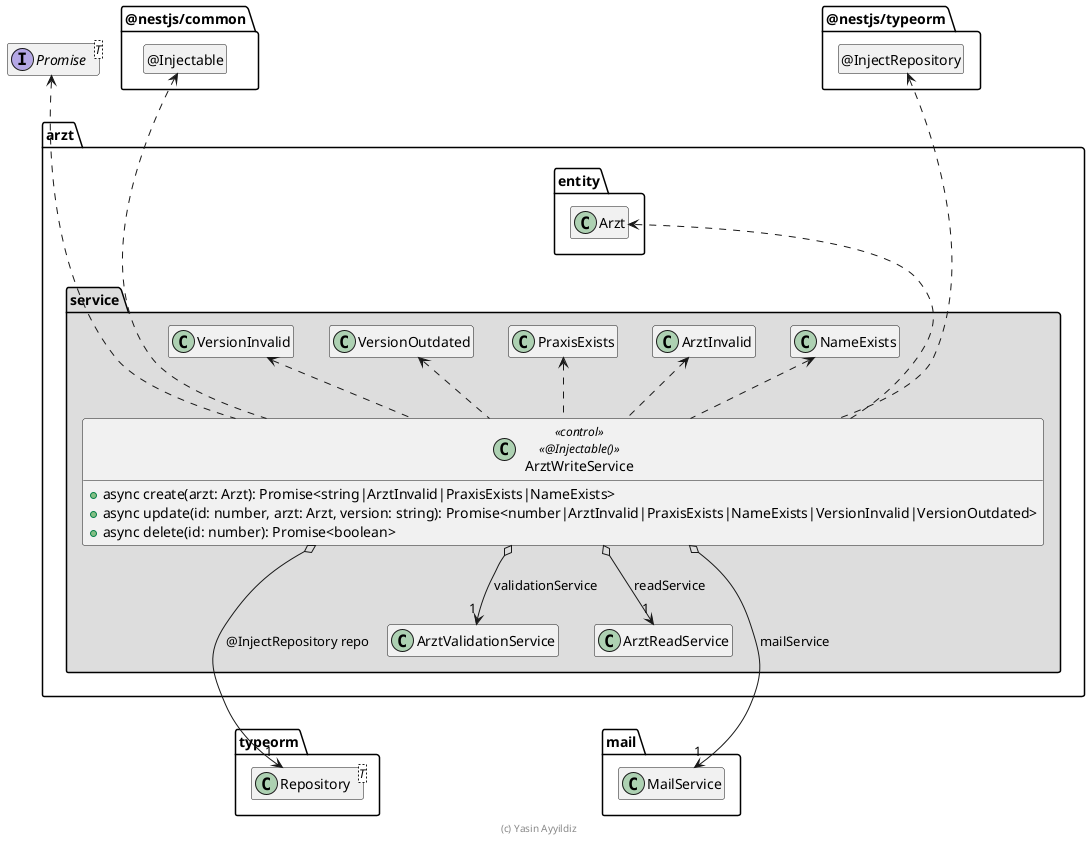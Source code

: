 @startuml Anwendungskern

interface Promise<T>

package @nestjs/common {
  class "@Injectable" as Injectable
  hide Injectable circle
}

package typeorm {
  class Repository<T>
}

package @nestjs/typeorm {
  class "@InjectRepository" as InjectRepository
  hide InjectRepository circle
}

package mail {
  class MailService
}

package arzt {
  package entity {
    class Arzt
  }

  package service #DDDDDD {
    class ArztInvalid
    class PraxisExists
    class NameExists
    class VersionInvalid
    class VersionOutdated

    class ArztWriteService << control >> <<@Injectable()>> {
      + async create(arzt: Arzt): Promise<string|ArztInvalid|PraxisExists|NameExists>
      + async update(id: number, arzt: Arzt, version: string): Promise<number|ArztInvalid|PraxisExists|NameExists|VersionInvalid|VersionOutdated>
      + async delete(id: number): Promise<boolean>
    }

    ArztWriteService o--> "1" ArztValidationService: validationService
    ArztWriteService o--> "1" ArztReadService: readService
    ArztWriteService o--> "1" Repository: @InjectRepository repo
    ArztWriteService o--> "1" MailService: mailService

    ArztWriteService .up.> Injectable
    ArztWriteService .up.> InjectRepository

    ArztWriteService .up.> Promise
    ArztWriteService ..> Arzt
    ArztWriteService .up.> ArztInvalid
    ArztWriteService .up.> PraxisExists
    ArztWriteService .up.> NameExists
    ArztWriteService .up.> VersionInvalid
    ArztWriteService .up.> VersionOutdated

    ArztInvalid .up[hidden].> Arzt
    Arzt .up[hidden].> Promise
    Arzt .up[hidden].> Injectable
    Arzt .up[hidden].> InjectRepository
    PraxisExists .up[hidden].> Arzt
    ArztValidationService .[hidden].> Repository
    ArztValidationService .[hidden].> MailService
  }
}

hide empty members

footer (c) Yasin Ayyildiz

@enduml
